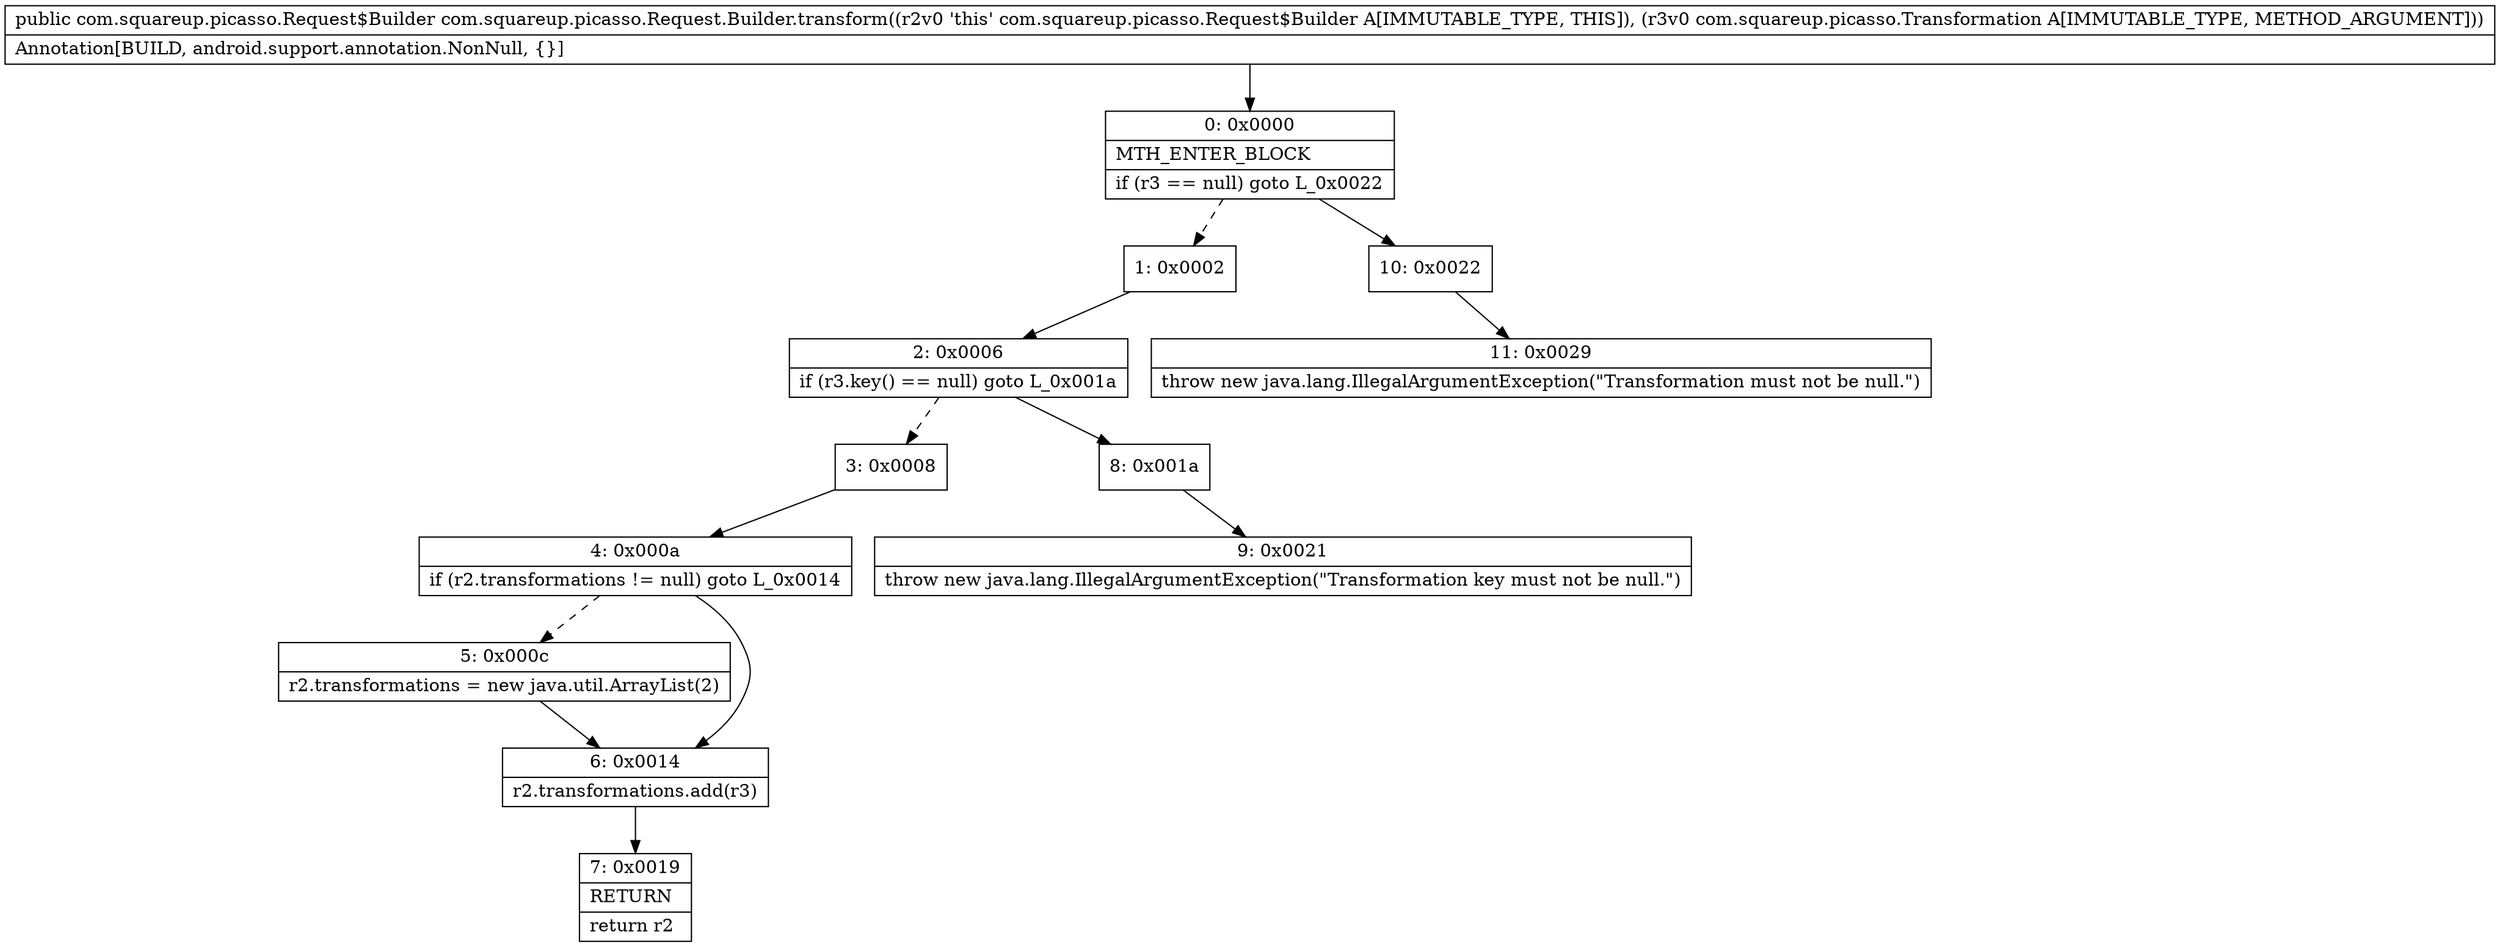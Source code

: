 digraph "CFG forcom.squareup.picasso.Request.Builder.transform(Lcom\/squareup\/picasso\/Transformation;)Lcom\/squareup\/picasso\/Request$Builder;" {
Node_0 [shape=record,label="{0\:\ 0x0000|MTH_ENTER_BLOCK\l|if (r3 == null) goto L_0x0022\l}"];
Node_1 [shape=record,label="{1\:\ 0x0002}"];
Node_2 [shape=record,label="{2\:\ 0x0006|if (r3.key() == null) goto L_0x001a\l}"];
Node_3 [shape=record,label="{3\:\ 0x0008}"];
Node_4 [shape=record,label="{4\:\ 0x000a|if (r2.transformations != null) goto L_0x0014\l}"];
Node_5 [shape=record,label="{5\:\ 0x000c|r2.transformations = new java.util.ArrayList(2)\l}"];
Node_6 [shape=record,label="{6\:\ 0x0014|r2.transformations.add(r3)\l}"];
Node_7 [shape=record,label="{7\:\ 0x0019|RETURN\l|return r2\l}"];
Node_8 [shape=record,label="{8\:\ 0x001a}"];
Node_9 [shape=record,label="{9\:\ 0x0021|throw new java.lang.IllegalArgumentException(\"Transformation key must not be null.\")\l}"];
Node_10 [shape=record,label="{10\:\ 0x0022}"];
Node_11 [shape=record,label="{11\:\ 0x0029|throw new java.lang.IllegalArgumentException(\"Transformation must not be null.\")\l}"];
MethodNode[shape=record,label="{public com.squareup.picasso.Request$Builder com.squareup.picasso.Request.Builder.transform((r2v0 'this' com.squareup.picasso.Request$Builder A[IMMUTABLE_TYPE, THIS]), (r3v0 com.squareup.picasso.Transformation A[IMMUTABLE_TYPE, METHOD_ARGUMENT]))  | Annotation[BUILD, android.support.annotation.NonNull, \{\}]\l}"];
MethodNode -> Node_0;
Node_0 -> Node_1[style=dashed];
Node_0 -> Node_10;
Node_1 -> Node_2;
Node_2 -> Node_3[style=dashed];
Node_2 -> Node_8;
Node_3 -> Node_4;
Node_4 -> Node_5[style=dashed];
Node_4 -> Node_6;
Node_5 -> Node_6;
Node_6 -> Node_7;
Node_8 -> Node_9;
Node_10 -> Node_11;
}

